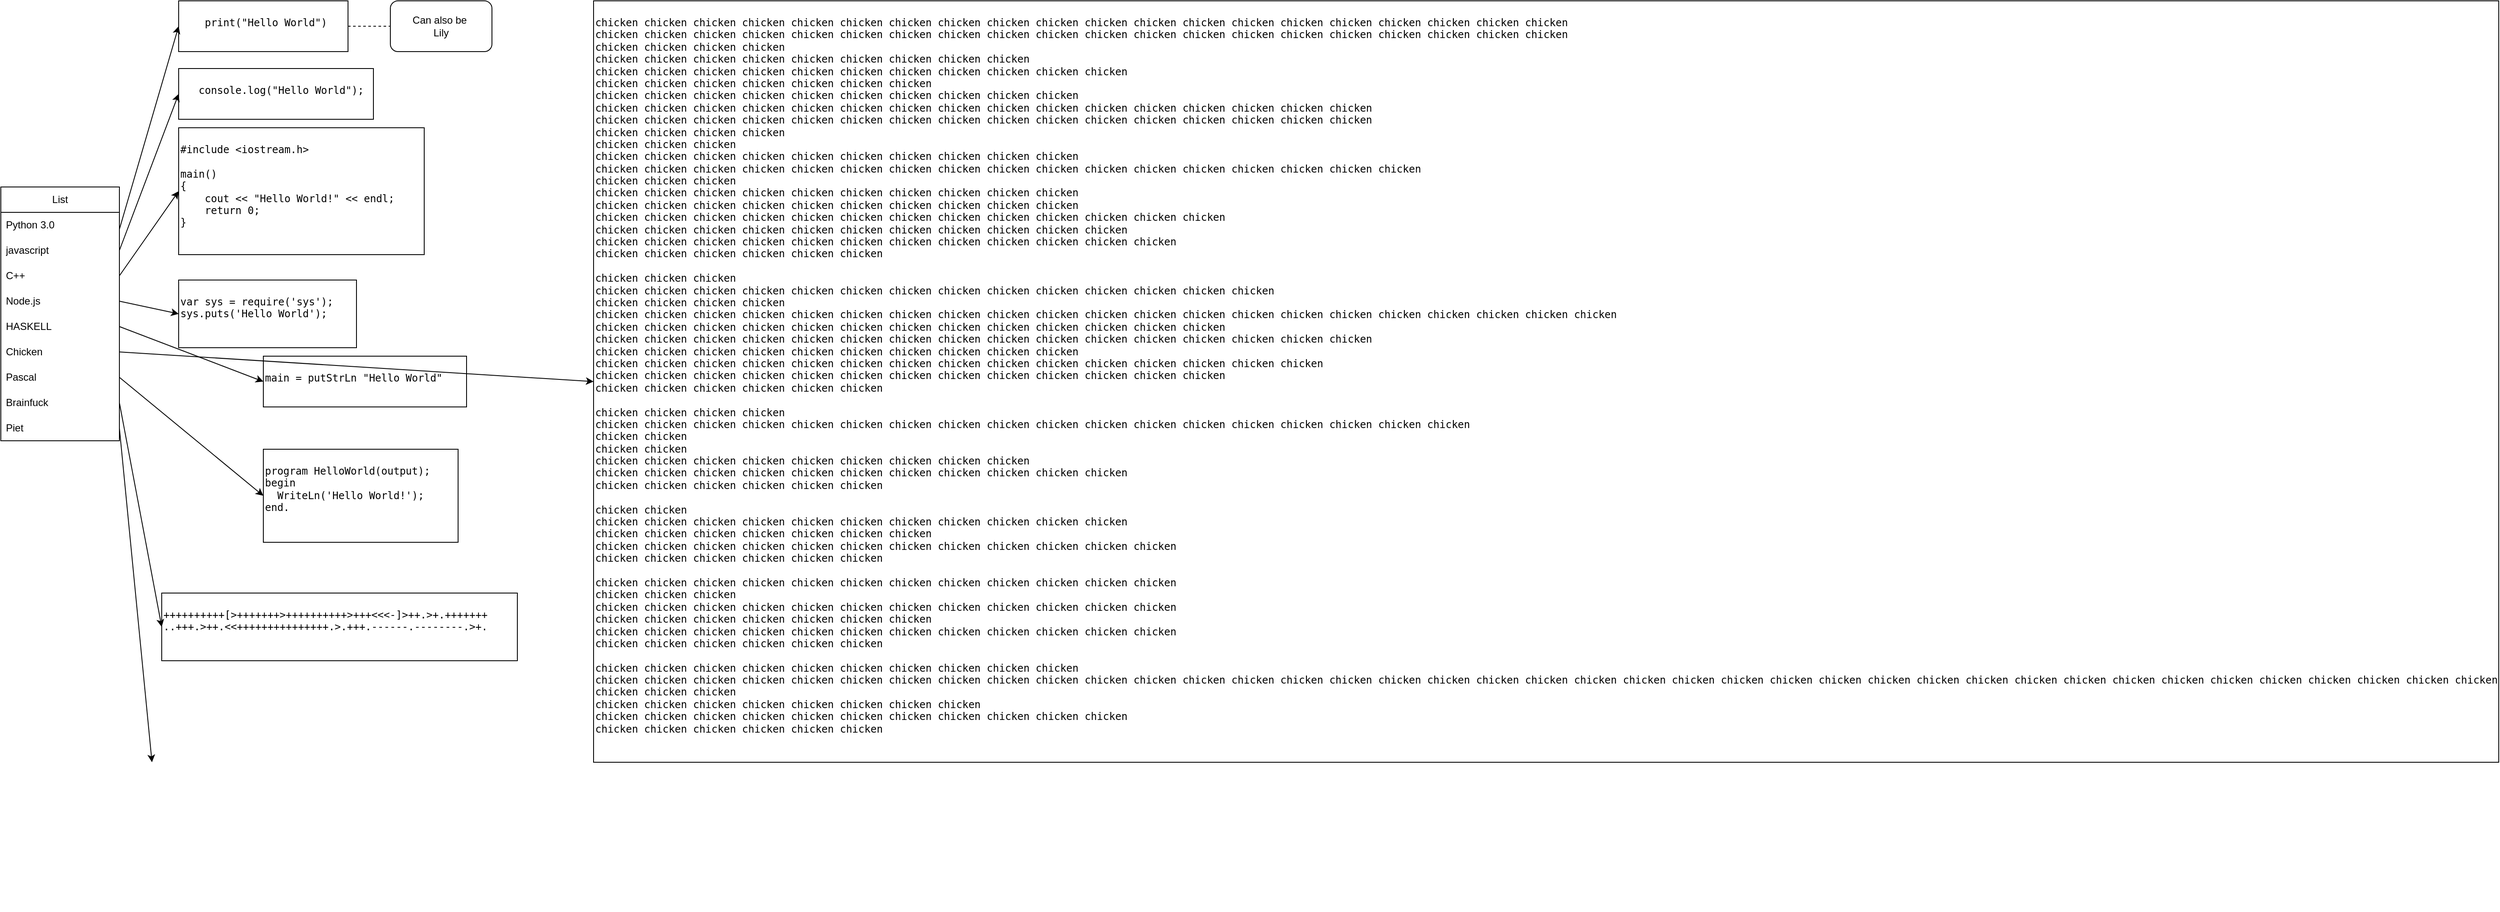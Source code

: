 <mxfile>
    <diagram id="pR0KpO71kwH0cO72xLUz" name="Page-1">
        <mxGraphModel dx="1596" dy="1907" grid="1" gridSize="10" guides="1" tooltips="1" connect="1" arrows="1" fold="1" page="1" pageScale="1" pageWidth="850" pageHeight="1100" math="0" shadow="0">
            <root>
                <mxCell id="0"/>
                <mxCell id="1" parent="0"/>
                <mxCell id="2" value="List" style="swimlane;fontStyle=0;childLayout=stackLayout;horizontal=1;startSize=30;horizontalStack=0;resizeParent=1;resizeParentMax=0;resizeLast=0;collapsible=1;marginBottom=0;whiteSpace=wrap;html=1;" parent="1" vertex="1">
                    <mxGeometry x="140" y="110" width="140" height="300" as="geometry"/>
                </mxCell>
                <mxCell id="3" value="Python 3.0" style="text;strokeColor=none;fillColor=none;align=left;verticalAlign=middle;spacingLeft=4;spacingRight=4;overflow=hidden;points=[[0,0.5],[1,0.5]];portConstraint=eastwest;rotatable=0;whiteSpace=wrap;html=1;" parent="2" vertex="1">
                    <mxGeometry y="30" width="140" height="30" as="geometry"/>
                </mxCell>
                <mxCell id="4" value="javascript" style="text;strokeColor=none;fillColor=none;align=left;verticalAlign=middle;spacingLeft=4;spacingRight=4;overflow=hidden;points=[[0,0.5],[1,0.5]];portConstraint=eastwest;rotatable=0;whiteSpace=wrap;html=1;" parent="2" vertex="1">
                    <mxGeometry y="60" width="140" height="30" as="geometry"/>
                </mxCell>
                <mxCell id="5" value="C++" style="text;strokeColor=none;fillColor=none;align=left;verticalAlign=middle;spacingLeft=4;spacingRight=4;overflow=hidden;points=[[0,0.5],[1,0.5]];portConstraint=eastwest;rotatable=0;whiteSpace=wrap;html=1;" parent="2" vertex="1">
                    <mxGeometry y="90" width="140" height="30" as="geometry"/>
                </mxCell>
                <mxCell id="7" value="Node.js" style="text;strokeColor=none;fillColor=none;align=left;verticalAlign=middle;spacingLeft=4;spacingRight=4;overflow=hidden;points=[[0,0.5],[1,0.5]];portConstraint=eastwest;rotatable=0;whiteSpace=wrap;html=1;" parent="2" vertex="1">
                    <mxGeometry y="120" width="140" height="30" as="geometry"/>
                </mxCell>
                <mxCell id="8" value="HASKELL" style="text;strokeColor=none;fillColor=none;align=left;verticalAlign=middle;spacingLeft=4;spacingRight=4;overflow=hidden;points=[[0,0.5],[1,0.5]];portConstraint=eastwest;rotatable=0;whiteSpace=wrap;html=1;" parent="2" vertex="1">
                    <mxGeometry y="150" width="140" height="30" as="geometry"/>
                </mxCell>
                <mxCell id="6" value="Chicken" style="text;strokeColor=none;fillColor=none;align=left;verticalAlign=middle;spacingLeft=4;spacingRight=4;overflow=hidden;points=[[0,0.5],[1,0.5]];portConstraint=eastwest;rotatable=0;whiteSpace=wrap;html=1;" parent="2" vertex="1">
                    <mxGeometry y="180" width="140" height="30" as="geometry"/>
                </mxCell>
                <mxCell id="10" value="Pascal&lt;br&gt;" style="text;strokeColor=none;fillColor=none;align=left;verticalAlign=middle;spacingLeft=4;spacingRight=4;overflow=hidden;points=[[0,0.5],[1,0.5]];portConstraint=eastwest;rotatable=0;whiteSpace=wrap;html=1;" parent="2" vertex="1">
                    <mxGeometry y="210" width="140" height="30" as="geometry"/>
                </mxCell>
                <mxCell id="11" value="Brainfuck" style="text;strokeColor=none;fillColor=none;align=left;verticalAlign=middle;spacingLeft=4;spacingRight=4;overflow=hidden;points=[[0,0.5],[1,0.5]];portConstraint=eastwest;rotatable=0;whiteSpace=wrap;html=1;" parent="2" vertex="1">
                    <mxGeometry y="240" width="140" height="30" as="geometry"/>
                </mxCell>
                <mxCell id="9" value="Piet" style="text;strokeColor=none;fillColor=none;align=left;verticalAlign=middle;spacingLeft=4;spacingRight=4;overflow=hidden;points=[[0,0.5],[1,0.5]];portConstraint=eastwest;rotatable=0;whiteSpace=wrap;html=1;" parent="2" vertex="1">
                    <mxGeometry y="270" width="140" height="30" as="geometry"/>
                </mxCell>
                <mxCell id="12" value="&lt;pre&gt;    print(&quot;Hello World&quot;)&lt;/pre&gt;" style="text;whiteSpace=wrap;html=1;fillColor=default;strokeColor=default;" parent="1" vertex="1">
                    <mxGeometry x="350" y="-110" width="200" height="60" as="geometry"/>
                </mxCell>
                <mxCell id="13" value="" style="endArrow=classic;html=1;entryX=0;entryY=0.5;entryDx=0;entryDy=0;" parent="1" target="12" edge="1">
                    <mxGeometry width="50" height="50" relative="1" as="geometry">
                        <mxPoint x="280" y="160" as="sourcePoint"/>
                        <mxPoint x="330" y="110" as="targetPoint"/>
                    </mxGeometry>
                </mxCell>
                <mxCell id="14" value="" style="endArrow=none;dashed=1;html=1;exitX=1;exitY=0.5;exitDx=0;exitDy=0;entryX=0;entryY=0.5;entryDx=0;entryDy=0;" parent="1" source="12" target="15" edge="1">
                    <mxGeometry width="50" height="50" relative="1" as="geometry">
                        <mxPoint x="540" y="150" as="sourcePoint"/>
                        <mxPoint x="590" y="100" as="targetPoint"/>
                    </mxGeometry>
                </mxCell>
                <mxCell id="15" value="&lt;font color=&quot;#000000&quot;&gt;Can also be&amp;nbsp;&lt;br&gt;Lily&lt;br&gt;&lt;/font&gt;" style="rounded=1;whiteSpace=wrap;html=1;strokeColor=default;fillColor=#FFFFFF;" parent="1" vertex="1">
                    <mxGeometry x="600" y="-110" width="120" height="60" as="geometry"/>
                </mxCell>
                <mxCell id="18" value="" style="shape=image;verticalLabelPosition=bottom;labelBackgroundColor=default;verticalAlign=top;aspect=fixed;imageAspect=0;image=http://helloworldcollection.de/hellopics/piet.png;" parent="1" vertex="1">
                    <mxGeometry x="230" y="790" width="177" height="176" as="geometry"/>
                </mxCell>
                <mxCell id="19" style="edgeStyle=none;html=1;exitX=1;exitY=0.5;exitDx=0;exitDy=0;fontColor=#000000;entryX=0.5;entryY=0;entryDx=0;entryDy=0;" parent="1" source="9" target="18" edge="1">
                    <mxGeometry relative="1" as="geometry"/>
                </mxCell>
                <mxCell id="21" value="&lt;pre&gt;   console.log(&quot;Hello World&quot;);&lt;/pre&gt;" style="text;whiteSpace=wrap;html=1;fillColor=default;strokeColor=default;" parent="1" vertex="1">
                    <mxGeometry x="350" y="-30" width="230" height="60" as="geometry"/>
                </mxCell>
                <mxCell id="22" style="edgeStyle=none;html=1;exitX=1;exitY=0.5;exitDx=0;exitDy=0;entryX=0;entryY=0.5;entryDx=0;entryDy=0;fontColor=#000000;" parent="1" source="4" target="21" edge="1">
                    <mxGeometry relative="1" as="geometry"/>
                </mxCell>
                <mxCell id="23" value="&lt;pre&gt;#include &amp;lt;iostream.h&amp;gt;&#10;&#10;main()&#10;{&#10;    cout &amp;lt;&amp;lt; &quot;Hello World!&quot; &amp;lt;&amp;lt; endl;&#10;    return 0;&#10;}&lt;/pre&gt;" style="text;whiteSpace=wrap;html=1;fillColor=default;strokeColor=default;" parent="1" vertex="1">
                    <mxGeometry x="350" y="40" width="290" height="150" as="geometry"/>
                </mxCell>
                <mxCell id="24" style="edgeStyle=none;html=1;exitX=1;exitY=0.5;exitDx=0;exitDy=0;entryX=0;entryY=0.5;entryDx=0;entryDy=0;fontColor=#000000;" parent="1" source="5" target="23" edge="1">
                    <mxGeometry relative="1" as="geometry"/>
                </mxCell>
                <mxCell id="25" value="&lt;pre&gt;var sys = require('sys');&#10;sys.puts('Hello World');&lt;/pre&gt;" style="text;whiteSpace=wrap;html=1;fillColor=default;strokeColor=default;" parent="1" vertex="1">
                    <mxGeometry x="350" y="220" width="210" height="80" as="geometry"/>
                </mxCell>
                <mxCell id="26" style="edgeStyle=none;html=1;exitX=1;exitY=0.5;exitDx=0;exitDy=0;entryX=0;entryY=0.5;entryDx=0;entryDy=0;fontColor=#000000;" parent="1" source="7" target="25" edge="1">
                    <mxGeometry relative="1" as="geometry"/>
                </mxCell>
                <mxCell id="27" value="&lt;pre&gt;main = putStrLn &quot;Hello World&quot;&lt;/pre&gt;" style="text;whiteSpace=wrap;html=1;fillColor=default;strokeColor=default;" vertex="1" parent="1">
                    <mxGeometry x="450" y="310" width="240" height="60" as="geometry"/>
                </mxCell>
                <mxCell id="28" style="edgeStyle=none;html=1;exitX=1;exitY=0.5;exitDx=0;exitDy=0;entryX=0;entryY=0.5;entryDx=0;entryDy=0;" edge="1" parent="1" source="8" target="27">
                    <mxGeometry relative="1" as="geometry"/>
                </mxCell>
                <mxCell id="29" value="&lt;pre&gt;chicken chicken chicken chicken chicken chicken chicken chicken chicken chicken chicken chicken chicken chicken chicken chicken chicken chicken chicken chicken&#10;chicken chicken chicken chicken chicken chicken chicken chicken chicken chicken chicken chicken chicken chicken chicken chicken chicken chicken chicken chicken&#10;chicken chicken chicken chicken&#10;chicken chicken chicken chicken chicken chicken chicken chicken chicken&#10;chicken chicken chicken chicken chicken chicken chicken chicken chicken chicken chicken&#10;chicken chicken chicken chicken chicken chicken chicken&#10;chicken chicken chicken chicken chicken chicken chicken chicken chicken chicken&#10;chicken chicken chicken chicken chicken chicken chicken chicken chicken chicken chicken chicken chicken chicken chicken chicken&#10;chicken chicken chicken chicken chicken chicken chicken chicken chicken chicken chicken chicken chicken chicken chicken chicken&#10;chicken chicken chicken chicken&#10;chicken chicken chicken&#10;chicken chicken chicken chicken chicken chicken chicken chicken chicken chicken&#10;chicken chicken chicken chicken chicken chicken chicken chicken chicken chicken chicken chicken chicken chicken chicken chicken chicken&#10;chicken chicken chicken&#10;chicken chicken chicken chicken chicken chicken chicken chicken chicken chicken&#10;chicken chicken chicken chicken chicken chicken chicken chicken chicken chicken&#10;chicken chicken chicken chicken chicken chicken chicken chicken chicken chicken chicken chicken chicken&#10;chicken chicken chicken chicken chicken chicken chicken chicken chicken chicken chicken&#10;chicken chicken chicken chicken chicken chicken chicken chicken chicken chicken chicken chicken&#10;chicken chicken chicken chicken chicken chicken&#10;&#10;chicken chicken chicken&#10;chicken chicken chicken chicken chicken chicken chicken chicken chicken chicken chicken chicken chicken chicken&#10;chicken chicken chicken chicken&#10;chicken chicken chicken chicken chicken chicken chicken chicken chicken chicken chicken chicken chicken chicken chicken chicken chicken chicken chicken chicken chicken&#10;chicken chicken chicken chicken chicken chicken chicken chicken chicken chicken chicken chicken chicken&#10;chicken chicken chicken chicken chicken chicken chicken chicken chicken chicken chicken chicken chicken chicken chicken chicken&#10;chicken chicken chicken chicken chicken chicken chicken chicken chicken chicken&#10;chicken chicken chicken chicken chicken chicken chicken chicken chicken chicken chicken chicken chicken chicken chicken&#10;chicken chicken chicken chicken chicken chicken chicken chicken chicken chicken chicken chicken chicken&#10;chicken chicken chicken chicken chicken chicken&#10;&#10;chicken chicken chicken chicken&#10;chicken chicken chicken chicken chicken chicken chicken chicken chicken chicken chicken chicken chicken chicken chicken chicken chicken chicken&#10;chicken chicken&#10;chicken chicken&#10;chicken chicken chicken chicken chicken chicken chicken chicken chicken&#10;chicken chicken chicken chicken chicken chicken chicken chicken chicken chicken chicken&#10;chicken chicken chicken chicken chicken chicken&#10;&#10;chicken chicken&#10;chicken chicken chicken chicken chicken chicken chicken chicken chicken chicken chicken&#10;chicken chicken chicken chicken chicken chicken chicken&#10;chicken chicken chicken chicken chicken chicken chicken chicken chicken chicken chicken chicken&#10;chicken chicken chicken chicken chicken chicken&#10;&#10;chicken chicken chicken chicken chicken chicken chicken chicken chicken chicken chicken chicken&#10;chicken chicken chicken&#10;chicken chicken chicken chicken chicken chicken chicken chicken chicken chicken chicken chicken&#10;chicken chicken chicken chicken chicken chicken chicken&#10;chicken chicken chicken chicken chicken chicken chicken chicken chicken chicken chicken chicken&#10;chicken chicken chicken chicken chicken chicken&#10;&#10;chicken chicken chicken chicken chicken chicken chicken chicken chicken chicken&#10;chicken chicken chicken chicken chicken chicken chicken chicken chicken chicken chicken chicken chicken chicken chicken chicken chicken chicken chicken chicken chicken chicken chicken chicken chicken chicken chicken chicken chicken chicken chicken chicken chicken chicken chicken chicken chicken chicken chicken&#10;chicken chicken chicken&#10;chicken chicken chicken chicken chicken chicken chicken chicken&#10;chicken chicken chicken chicken chicken chicken chicken chicken chicken chicken chicken&#10;chicken chicken chicken chicken chicken chicken&#10;&lt;/pre&gt;" style="text;whiteSpace=wrap;html=1;strokeColor=default;fillColor=default;" vertex="1" parent="1">
                    <mxGeometry x="840" y="-110" width="2250" height="900" as="geometry"/>
                </mxCell>
                <mxCell id="30" style="edgeStyle=none;html=1;exitX=1;exitY=0.5;exitDx=0;exitDy=0;entryX=0;entryY=0.5;entryDx=0;entryDy=0;" edge="1" parent="1" source="6" target="29">
                    <mxGeometry relative="1" as="geometry"/>
                </mxCell>
                <mxCell id="31" value="&lt;pre&gt;program HelloWorld(output);&#10;begin&#10;  WriteLn('Hello World!');&#10;end.&lt;/pre&gt;" style="text;whiteSpace=wrap;html=1;strokeColor=default;fillColor=default;" vertex="1" parent="1">
                    <mxGeometry x="450" y="420" width="230" height="110" as="geometry"/>
                </mxCell>
                <mxCell id="32" style="edgeStyle=none;html=1;exitX=1;exitY=0.5;exitDx=0;exitDy=0;entryX=0;entryY=0.5;entryDx=0;entryDy=0;" edge="1" parent="1" source="10" target="31">
                    <mxGeometry relative="1" as="geometry"/>
                </mxCell>
                <mxCell id="33" value="&lt;pre&gt;++++++++++[&amp;gt;+++++++&amp;gt;++++++++++&amp;gt;+++&amp;lt;&amp;lt;&amp;lt;-]&amp;gt;++.&amp;gt;+.+++++++&#10;..+++.&amp;gt;++.&amp;lt;&amp;lt;+++++++++++++++.&amp;gt;.+++.------.--------.&amp;gt;+.&lt;/pre&gt;" style="text;whiteSpace=wrap;html=1;fillColor=default;strokeColor=default;" vertex="1" parent="1">
                    <mxGeometry x="330" y="590" width="420" height="80" as="geometry"/>
                </mxCell>
                <mxCell id="34" style="edgeStyle=none;html=1;exitX=1;exitY=0.5;exitDx=0;exitDy=0;entryX=0;entryY=0.5;entryDx=0;entryDy=0;" edge="1" parent="1" source="11" target="33">
                    <mxGeometry relative="1" as="geometry"/>
                </mxCell>
            </root>
        </mxGraphModel>
    </diagram>
</mxfile>